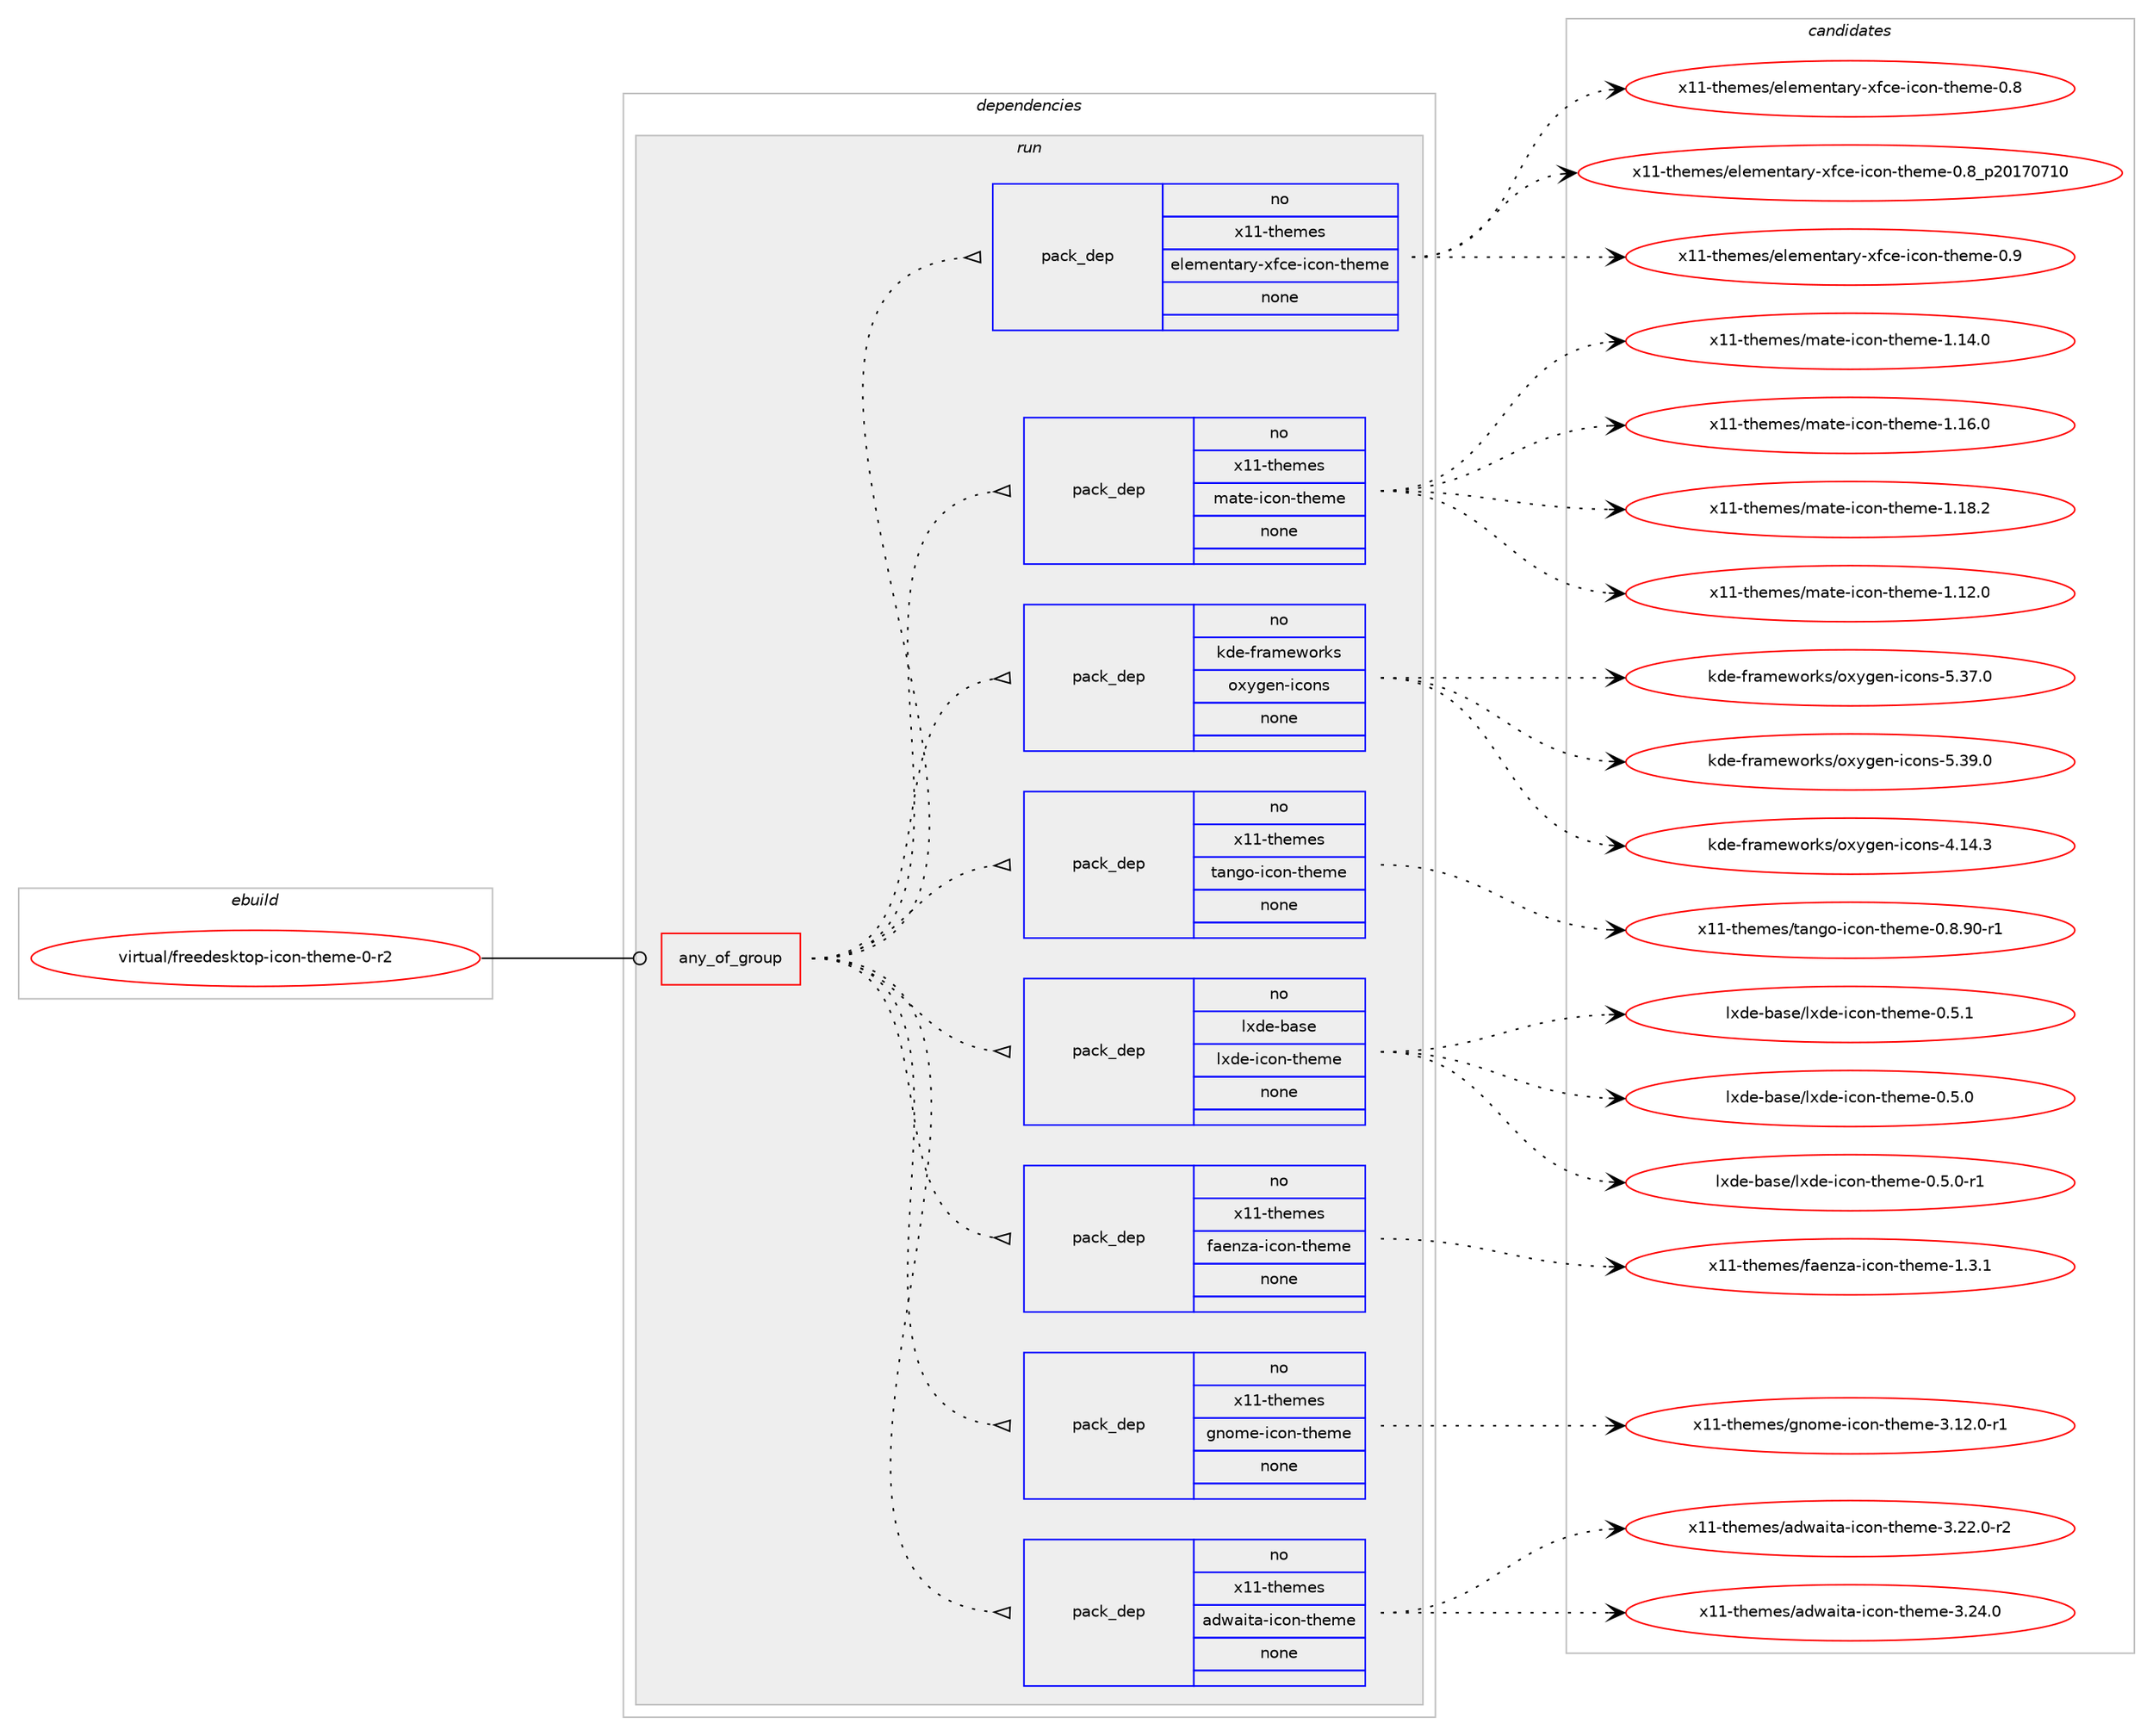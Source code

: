 digraph prolog {

# *************
# Graph options
# *************

newrank=true;
concentrate=true;
compound=true;
graph [rankdir=LR,fontname=Helvetica,fontsize=10,ranksep=1.5];#, ranksep=2.5, nodesep=0.2];
edge  [arrowhead=vee];
node  [fontname=Helvetica,fontsize=10];

# **********
# The ebuild
# **********

subgraph cluster_leftcol {
color=gray;
rank=same;
label=<<i>ebuild</i>>;
id [label="virtual/freedesktop-icon-theme-0-r2", color=red, width=4, href="../virtual/freedesktop-icon-theme-0-r2.svg"];
}

# ****************
# The dependencies
# ****************

subgraph cluster_midcol {
color=gray;
label=<<i>dependencies</i>>;
subgraph cluster_compile {
fillcolor="#eeeeee";
style=filled;
label=<<i>compile</i>>;
}
subgraph cluster_compileandrun {
fillcolor="#eeeeee";
style=filled;
label=<<i>compile and run</i>>;
}
subgraph cluster_run {
fillcolor="#eeeeee";
style=filled;
label=<<i>run</i>>;
subgraph any8538 {
dependency497381 [label=<<TABLE BORDER="0" CELLBORDER="1" CELLSPACING="0" CELLPADDING="4"><TR><TD CELLPADDING="10">any_of_group</TD></TR></TABLE>>, shape=none, color=red];subgraph pack369671 {
dependency497382 [label=<<TABLE BORDER="0" CELLBORDER="1" CELLSPACING="0" CELLPADDING="4" WIDTH="220"><TR><TD ROWSPAN="6" CELLPADDING="30">pack_dep</TD></TR><TR><TD WIDTH="110">no</TD></TR><TR><TD>x11-themes</TD></TR><TR><TD>adwaita-icon-theme</TD></TR><TR><TD>none</TD></TR><TR><TD></TD></TR></TABLE>>, shape=none, color=blue];
}
dependency497381:e -> dependency497382:w [weight=20,style="dotted",arrowhead="oinv"];
subgraph pack369672 {
dependency497383 [label=<<TABLE BORDER="0" CELLBORDER="1" CELLSPACING="0" CELLPADDING="4" WIDTH="220"><TR><TD ROWSPAN="6" CELLPADDING="30">pack_dep</TD></TR><TR><TD WIDTH="110">no</TD></TR><TR><TD>x11-themes</TD></TR><TR><TD>gnome-icon-theme</TD></TR><TR><TD>none</TD></TR><TR><TD></TD></TR></TABLE>>, shape=none, color=blue];
}
dependency497381:e -> dependency497383:w [weight=20,style="dotted",arrowhead="oinv"];
subgraph pack369673 {
dependency497384 [label=<<TABLE BORDER="0" CELLBORDER="1" CELLSPACING="0" CELLPADDING="4" WIDTH="220"><TR><TD ROWSPAN="6" CELLPADDING="30">pack_dep</TD></TR><TR><TD WIDTH="110">no</TD></TR><TR><TD>x11-themes</TD></TR><TR><TD>faenza-icon-theme</TD></TR><TR><TD>none</TD></TR><TR><TD></TD></TR></TABLE>>, shape=none, color=blue];
}
dependency497381:e -> dependency497384:w [weight=20,style="dotted",arrowhead="oinv"];
subgraph pack369674 {
dependency497385 [label=<<TABLE BORDER="0" CELLBORDER="1" CELLSPACING="0" CELLPADDING="4" WIDTH="220"><TR><TD ROWSPAN="6" CELLPADDING="30">pack_dep</TD></TR><TR><TD WIDTH="110">no</TD></TR><TR><TD>lxde-base</TD></TR><TR><TD>lxde-icon-theme</TD></TR><TR><TD>none</TD></TR><TR><TD></TD></TR></TABLE>>, shape=none, color=blue];
}
dependency497381:e -> dependency497385:w [weight=20,style="dotted",arrowhead="oinv"];
subgraph pack369675 {
dependency497386 [label=<<TABLE BORDER="0" CELLBORDER="1" CELLSPACING="0" CELLPADDING="4" WIDTH="220"><TR><TD ROWSPAN="6" CELLPADDING="30">pack_dep</TD></TR><TR><TD WIDTH="110">no</TD></TR><TR><TD>x11-themes</TD></TR><TR><TD>tango-icon-theme</TD></TR><TR><TD>none</TD></TR><TR><TD></TD></TR></TABLE>>, shape=none, color=blue];
}
dependency497381:e -> dependency497386:w [weight=20,style="dotted",arrowhead="oinv"];
subgraph pack369676 {
dependency497387 [label=<<TABLE BORDER="0" CELLBORDER="1" CELLSPACING="0" CELLPADDING="4" WIDTH="220"><TR><TD ROWSPAN="6" CELLPADDING="30">pack_dep</TD></TR><TR><TD WIDTH="110">no</TD></TR><TR><TD>kde-frameworks</TD></TR><TR><TD>oxygen-icons</TD></TR><TR><TD>none</TD></TR><TR><TD></TD></TR></TABLE>>, shape=none, color=blue];
}
dependency497381:e -> dependency497387:w [weight=20,style="dotted",arrowhead="oinv"];
subgraph pack369677 {
dependency497388 [label=<<TABLE BORDER="0" CELLBORDER="1" CELLSPACING="0" CELLPADDING="4" WIDTH="220"><TR><TD ROWSPAN="6" CELLPADDING="30">pack_dep</TD></TR><TR><TD WIDTH="110">no</TD></TR><TR><TD>x11-themes</TD></TR><TR><TD>mate-icon-theme</TD></TR><TR><TD>none</TD></TR><TR><TD></TD></TR></TABLE>>, shape=none, color=blue];
}
dependency497381:e -> dependency497388:w [weight=20,style="dotted",arrowhead="oinv"];
subgraph pack369678 {
dependency497389 [label=<<TABLE BORDER="0" CELLBORDER="1" CELLSPACING="0" CELLPADDING="4" WIDTH="220"><TR><TD ROWSPAN="6" CELLPADDING="30">pack_dep</TD></TR><TR><TD WIDTH="110">no</TD></TR><TR><TD>x11-themes</TD></TR><TR><TD>elementary-xfce-icon-theme</TD></TR><TR><TD>none</TD></TR><TR><TD></TD></TR></TABLE>>, shape=none, color=blue];
}
dependency497381:e -> dependency497389:w [weight=20,style="dotted",arrowhead="oinv"];
}
id:e -> dependency497381:w [weight=20,style="solid",arrowhead="odot"];
}
}

# **************
# The candidates
# **************

subgraph cluster_choices {
rank=same;
color=gray;
label=<<i>candidates</i>>;

subgraph choice369671 {
color=black;
nodesep=1;
choice12049494511610410110910111547971001199710511697451059911111045116104101109101455146505046484511450 [label="x11-themes/adwaita-icon-theme-3.22.0-r2", color=red, width=4,href="../x11-themes/adwaita-icon-theme-3.22.0-r2.svg"];
choice1204949451161041011091011154797100119971051169745105991111104511610410110910145514650524648 [label="x11-themes/adwaita-icon-theme-3.24.0", color=red, width=4,href="../x11-themes/adwaita-icon-theme-3.24.0.svg"];
dependency497382:e -> choice12049494511610410110910111547971001199710511697451059911111045116104101109101455146505046484511450:w [style=dotted,weight="100"];
dependency497382:e -> choice1204949451161041011091011154797100119971051169745105991111104511610410110910145514650524648:w [style=dotted,weight="100"];
}
subgraph choice369672 {
color=black;
nodesep=1;
choice12049494511610410110910111547103110111109101451059911111045116104101109101455146495046484511449 [label="x11-themes/gnome-icon-theme-3.12.0-r1", color=red, width=4,href="../x11-themes/gnome-icon-theme-3.12.0-r1.svg"];
dependency497383:e -> choice12049494511610410110910111547103110111109101451059911111045116104101109101455146495046484511449:w [style=dotted,weight="100"];
}
subgraph choice369673 {
color=black;
nodesep=1;
choice120494945116104101109101115471029710111012297451059911111045116104101109101454946514649 [label="x11-themes/faenza-icon-theme-1.3.1", color=red, width=4,href="../x11-themes/faenza-icon-theme-1.3.1.svg"];
dependency497384:e -> choice120494945116104101109101115471029710111012297451059911111045116104101109101454946514649:w [style=dotted,weight="100"];
}
subgraph choice369674 {
color=black;
nodesep=1;
choice10812010010145989711510147108120100101451059911111045116104101109101454846534648 [label="lxde-base/lxde-icon-theme-0.5.0", color=red, width=4,href="../lxde-base/lxde-icon-theme-0.5.0.svg"];
choice108120100101459897115101471081201001014510599111110451161041011091014548465346484511449 [label="lxde-base/lxde-icon-theme-0.5.0-r1", color=red, width=4,href="../lxde-base/lxde-icon-theme-0.5.0-r1.svg"];
choice10812010010145989711510147108120100101451059911111045116104101109101454846534649 [label="lxde-base/lxde-icon-theme-0.5.1", color=red, width=4,href="../lxde-base/lxde-icon-theme-0.5.1.svg"];
dependency497385:e -> choice10812010010145989711510147108120100101451059911111045116104101109101454846534648:w [style=dotted,weight="100"];
dependency497385:e -> choice108120100101459897115101471081201001014510599111110451161041011091014548465346484511449:w [style=dotted,weight="100"];
dependency497385:e -> choice10812010010145989711510147108120100101451059911111045116104101109101454846534649:w [style=dotted,weight="100"];
}
subgraph choice369675 {
color=black;
nodesep=1;
choice1204949451161041011091011154711697110103111451059911111045116104101109101454846564657484511449 [label="x11-themes/tango-icon-theme-0.8.90-r1", color=red, width=4,href="../x11-themes/tango-icon-theme-0.8.90-r1.svg"];
dependency497386:e -> choice1204949451161041011091011154711697110103111451059911111045116104101109101454846564657484511449:w [style=dotted,weight="100"];
}
subgraph choice369676 {
color=black;
nodesep=1;
choice107100101451021149710910111911111410711547111120121103101110451059911111011545524649524651 [label="kde-frameworks/oxygen-icons-4.14.3", color=red, width=4,href="../kde-frameworks/oxygen-icons-4.14.3.svg"];
choice107100101451021149710910111911111410711547111120121103101110451059911111011545534651554648 [label="kde-frameworks/oxygen-icons-5.37.0", color=red, width=4,href="../kde-frameworks/oxygen-icons-5.37.0.svg"];
choice107100101451021149710910111911111410711547111120121103101110451059911111011545534651574648 [label="kde-frameworks/oxygen-icons-5.39.0", color=red, width=4,href="../kde-frameworks/oxygen-icons-5.39.0.svg"];
dependency497387:e -> choice107100101451021149710910111911111410711547111120121103101110451059911111011545524649524651:w [style=dotted,weight="100"];
dependency497387:e -> choice107100101451021149710910111911111410711547111120121103101110451059911111011545534651554648:w [style=dotted,weight="100"];
dependency497387:e -> choice107100101451021149710910111911111410711547111120121103101110451059911111011545534651574648:w [style=dotted,weight="100"];
}
subgraph choice369677 {
color=black;
nodesep=1;
choice120494945116104101109101115471099711610145105991111104511610410110910145494649504648 [label="x11-themes/mate-icon-theme-1.12.0", color=red, width=4,href="../x11-themes/mate-icon-theme-1.12.0.svg"];
choice120494945116104101109101115471099711610145105991111104511610410110910145494649524648 [label="x11-themes/mate-icon-theme-1.14.0", color=red, width=4,href="../x11-themes/mate-icon-theme-1.14.0.svg"];
choice120494945116104101109101115471099711610145105991111104511610410110910145494649544648 [label="x11-themes/mate-icon-theme-1.16.0", color=red, width=4,href="../x11-themes/mate-icon-theme-1.16.0.svg"];
choice120494945116104101109101115471099711610145105991111104511610410110910145494649564650 [label="x11-themes/mate-icon-theme-1.18.2", color=red, width=4,href="../x11-themes/mate-icon-theme-1.18.2.svg"];
dependency497388:e -> choice120494945116104101109101115471099711610145105991111104511610410110910145494649504648:w [style=dotted,weight="100"];
dependency497388:e -> choice120494945116104101109101115471099711610145105991111104511610410110910145494649524648:w [style=dotted,weight="100"];
dependency497388:e -> choice120494945116104101109101115471099711610145105991111104511610410110910145494649544648:w [style=dotted,weight="100"];
dependency497388:e -> choice120494945116104101109101115471099711610145105991111104511610410110910145494649564650:w [style=dotted,weight="100"];
}
subgraph choice369678 {
color=black;
nodesep=1;
choice1204949451161041011091011154710110810110910111011697114121451201029910145105991111104511610410110910145484656 [label="x11-themes/elementary-xfce-icon-theme-0.8", color=red, width=4,href="../x11-themes/elementary-xfce-icon-theme-0.8.svg"];
choice1204949451161041011091011154710110810110910111011697114121451201029910145105991111104511610410110910145484656951125048495548554948 [label="x11-themes/elementary-xfce-icon-theme-0.8_p20170710", color=red, width=4,href="../x11-themes/elementary-xfce-icon-theme-0.8_p20170710.svg"];
choice1204949451161041011091011154710110810110910111011697114121451201029910145105991111104511610410110910145484657 [label="x11-themes/elementary-xfce-icon-theme-0.9", color=red, width=4,href="../x11-themes/elementary-xfce-icon-theme-0.9.svg"];
dependency497389:e -> choice1204949451161041011091011154710110810110910111011697114121451201029910145105991111104511610410110910145484656:w [style=dotted,weight="100"];
dependency497389:e -> choice1204949451161041011091011154710110810110910111011697114121451201029910145105991111104511610410110910145484656951125048495548554948:w [style=dotted,weight="100"];
dependency497389:e -> choice1204949451161041011091011154710110810110910111011697114121451201029910145105991111104511610410110910145484657:w [style=dotted,weight="100"];
}
}

}
